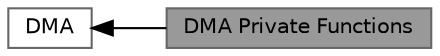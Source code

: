 digraph "DMA Private Functions"
{
 // LATEX_PDF_SIZE
  bgcolor="transparent";
  edge [fontname=Helvetica,fontsize=10,labelfontname=Helvetica,labelfontsize=10];
  node [fontname=Helvetica,fontsize=10,shape=box,height=0.2,width=0.4];
  rankdir=LR;
  Node2 [id="Node000002",label="DMA",height=0.2,width=0.4,color="grey40", fillcolor="white", style="filled",URL="$group__DMA.html",tooltip="DMA HAL module driver."];
  Node1 [id="Node000001",label="DMA Private Functions",height=0.2,width=0.4,color="gray40", fillcolor="grey60", style="filled", fontcolor="black",tooltip="DMA private functions."];
  Node2->Node1 [shape=plaintext, dir="back", style="solid"];
}
